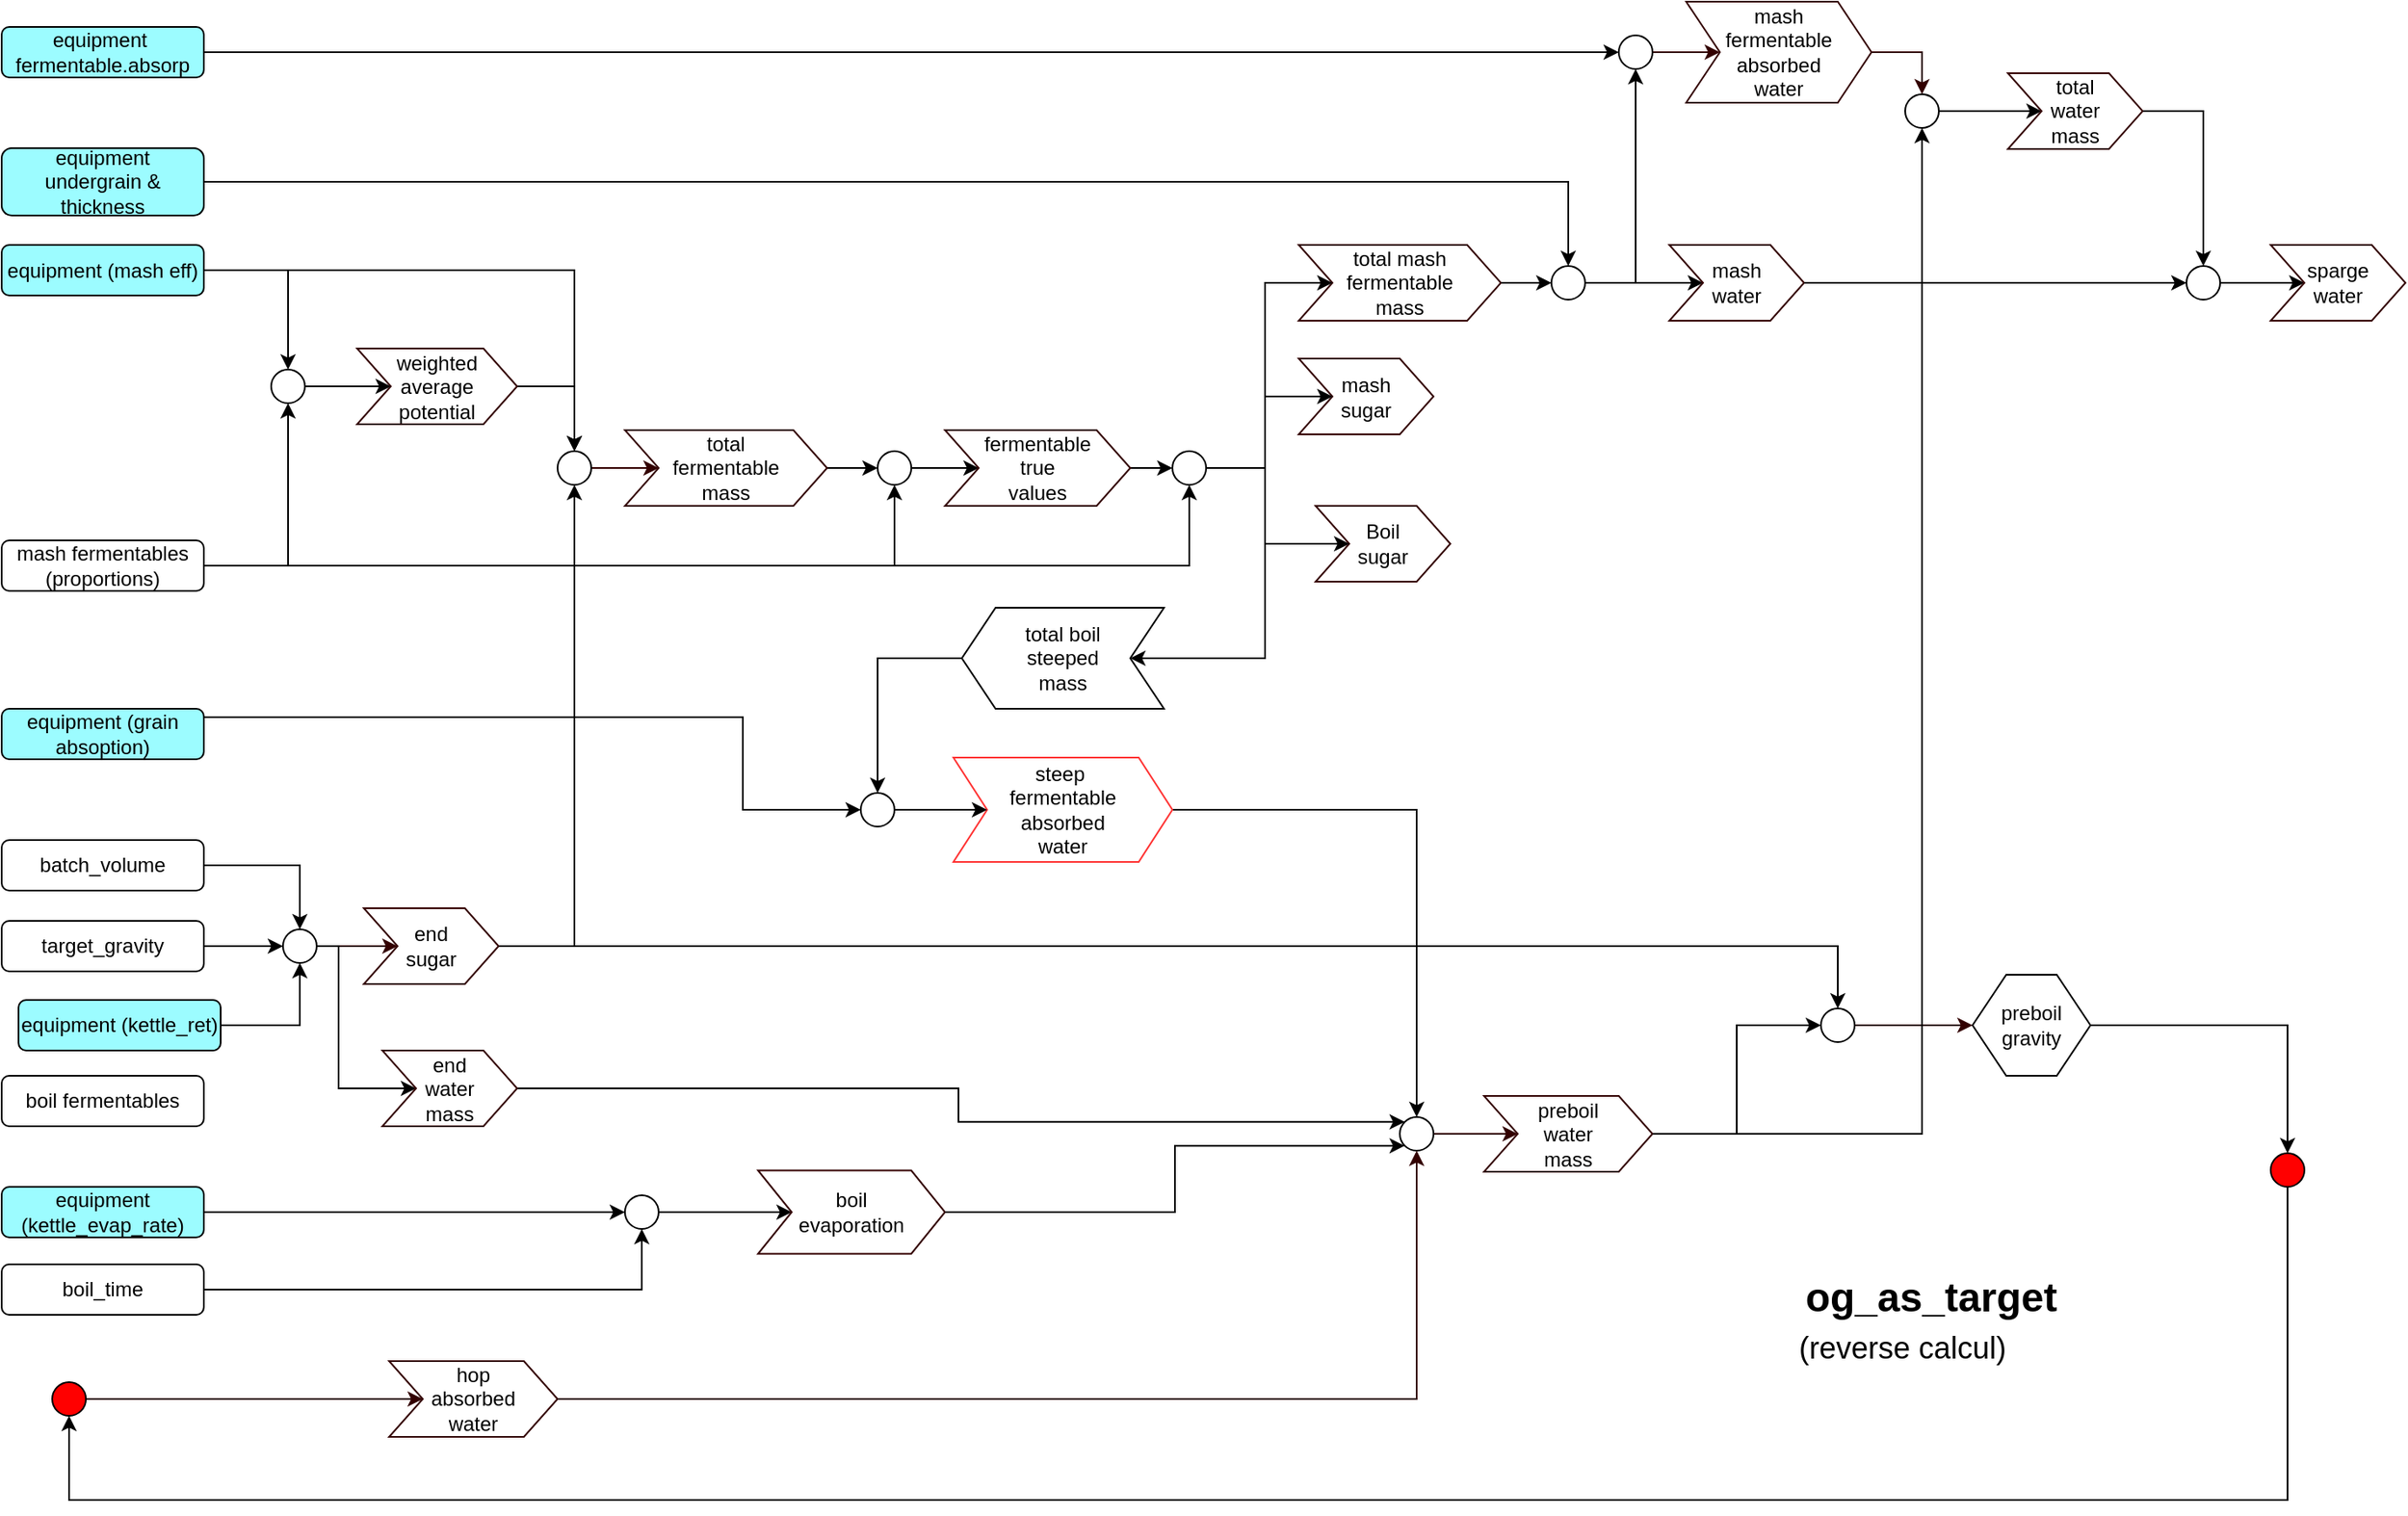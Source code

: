 <mxfile version="20.8.10" type="device"><diagram name="Page-1" id="UK92FLJM5E5KRSDCl4uf"><mxGraphModel dx="2440" dy="1409" grid="1" gridSize="10" guides="1" tooltips="1" connect="1" arrows="1" fold="1" page="1" pageScale="1" pageWidth="4681" pageHeight="3300" math="0" shadow="0"><root><mxCell id="0"/><mxCell id="1" parent="0"/><mxCell id="toqTpZiouw5fdcBFC_iM-20" style="edgeStyle=orthogonalEdgeStyle;rounded=0;orthogonalLoop=1;jettySize=auto;html=1;exitX=1;exitY=0.5;exitDx=0;exitDy=0;entryX=0.5;entryY=0;entryDx=0;entryDy=0;" parent="1" source="toqTpZiouw5fdcBFC_iM-5" target="toqTpZiouw5fdcBFC_iM-16" edge="1"><mxGeometry relative="1" as="geometry"/></mxCell><mxCell id="toqTpZiouw5fdcBFC_iM-5" value="batch_volume" style="rounded=1;whiteSpace=wrap;html=1;" parent="1" vertex="1"><mxGeometry x="19" y="558" width="120" height="30" as="geometry"/></mxCell><mxCell id="toqTpZiouw5fdcBFC_iM-18" style="edgeStyle=orthogonalEdgeStyle;rounded=0;orthogonalLoop=1;jettySize=auto;html=1;exitX=1;exitY=0.5;exitDx=0;exitDy=0;entryX=0;entryY=0.5;entryDx=0;entryDy=0;" parent="1" source="toqTpZiouw5fdcBFC_iM-6" target="toqTpZiouw5fdcBFC_iM-16" edge="1"><mxGeometry relative="1" as="geometry"><mxPoint x="209" y="233.952" as="targetPoint"/></mxGeometry></mxCell><mxCell id="toqTpZiouw5fdcBFC_iM-6" value="target_gravity" style="rounded=1;whiteSpace=wrap;html=1;" parent="1" vertex="1"><mxGeometry x="19" y="606" width="120" height="30" as="geometry"/></mxCell><mxCell id="toqTpZiouw5fdcBFC_iM-19" style="edgeStyle=orthogonalEdgeStyle;rounded=0;orthogonalLoop=1;jettySize=auto;html=1;exitX=1;exitY=0.5;exitDx=0;exitDy=0;entryX=0.5;entryY=1;entryDx=0;entryDy=0;" parent="1" source="toqTpZiouw5fdcBFC_iM-9" target="toqTpZiouw5fdcBFC_iM-16" edge="1"><mxGeometry relative="1" as="geometry"/></mxCell><mxCell id="toqTpZiouw5fdcBFC_iM-9" value="equipment (kettle_ret)" style="rounded=1;whiteSpace=wrap;html=1;fillColor=#9CFCFF;" parent="1" vertex="1"><mxGeometry x="29" y="653" width="120" height="30" as="geometry"/></mxCell><mxCell id="q1qbBVMWvFaWI6HLYUOO-2" style="edgeStyle=orthogonalEdgeStyle;rounded=0;orthogonalLoop=1;jettySize=auto;html=1;exitX=1;exitY=0.5;exitDx=0;exitDy=0;entryX=0;entryY=0.5;entryDx=0;entryDy=0;strokeColor=#330000;" parent="1" source="toqTpZiouw5fdcBFC_iM-16" target="q1qbBVMWvFaWI6HLYUOO-1" edge="1"><mxGeometry relative="1" as="geometry"/></mxCell><mxCell id="s1BNw1cGBa8xR3kwshVh-38" style="edgeStyle=orthogonalEdgeStyle;rounded=0;orthogonalLoop=1;jettySize=auto;html=1;exitX=1;exitY=0.5;exitDx=0;exitDy=0;entryX=0;entryY=0.5;entryDx=0;entryDy=0;" parent="1" source="toqTpZiouw5fdcBFC_iM-16" target="q1qbBVMWvFaWI6HLYUOO-35" edge="1"><mxGeometry relative="1" as="geometry"><Array as="points"><mxPoint x="219" y="621"/><mxPoint x="219" y="706"/></Array></mxGeometry></mxCell><mxCell id="toqTpZiouw5fdcBFC_iM-16" value="" style="ellipse;whiteSpace=wrap;html=1;aspect=fixed;" parent="1" vertex="1"><mxGeometry x="186" y="611" width="20" height="20" as="geometry"/></mxCell><mxCell id="toqTpZiouw5fdcBFC_iM-22" value="boil fermentables" style="rounded=1;whiteSpace=wrap;html=1;" parent="1" vertex="1"><mxGeometry x="19" y="698" width="120" height="30" as="geometry"/></mxCell><mxCell id="QM1eNNVwQcLmC7NoSYiG-15" style="edgeStyle=orthogonalEdgeStyle;rounded=0;orthogonalLoop=1;jettySize=auto;html=1;exitX=1;exitY=0.5;exitDx=0;exitDy=0;entryX=0.5;entryY=1;entryDx=0;entryDy=0;" edge="1" parent="1" source="toqTpZiouw5fdcBFC_iM-31" target="s1BNw1cGBa8xR3kwshVh-32"><mxGeometry relative="1" as="geometry"><mxPoint x="139" y="401" as="sourcePoint"/></mxGeometry></mxCell><mxCell id="QM1eNNVwQcLmC7NoSYiG-19" style="edgeStyle=orthogonalEdgeStyle;rounded=0;orthogonalLoop=1;jettySize=auto;html=1;exitX=1;exitY=0.5;exitDx=0;exitDy=0;entryX=0.5;entryY=1;entryDx=0;entryDy=0;" edge="1" parent="1" source="toqTpZiouw5fdcBFC_iM-31" target="QM1eNNVwQcLmC7NoSYiG-8"><mxGeometry relative="1" as="geometry"><mxPoint x="139" y="401" as="sourcePoint"/></mxGeometry></mxCell><mxCell id="QM1eNNVwQcLmC7NoSYiG-36" style="edgeStyle=orthogonalEdgeStyle;rounded=0;orthogonalLoop=1;jettySize=auto;html=1;exitX=1;exitY=0.5;exitDx=0;exitDy=0;entryX=0.5;entryY=1;entryDx=0;entryDy=0;" edge="1" parent="1" source="toqTpZiouw5fdcBFC_iM-31" target="toqTpZiouw5fdcBFC_iM-46"><mxGeometry relative="1" as="geometry"/></mxCell><mxCell id="toqTpZiouw5fdcBFC_iM-31" value="mash fermentables (proportions)" style="rounded=1;whiteSpace=wrap;html=1;" parent="1" vertex="1"><mxGeometry x="19" y="380" width="120" height="30" as="geometry"/></mxCell><mxCell id="QM1eNNVwQcLmC7NoSYiG-4" style="edgeStyle=orthogonalEdgeStyle;rounded=0;orthogonalLoop=1;jettySize=auto;html=1;exitX=1;exitY=0.5;exitDx=0;exitDy=0;entryX=0.5;entryY=0;entryDx=0;entryDy=0;" edge="1" parent="1" source="toqTpZiouw5fdcBFC_iM-32" target="s1BNw1cGBa8xR3kwshVh-32"><mxGeometry relative="1" as="geometry"/></mxCell><mxCell id="QM1eNNVwQcLmC7NoSYiG-5" style="edgeStyle=orthogonalEdgeStyle;rounded=0;orthogonalLoop=1;jettySize=auto;html=1;exitX=1;exitY=0.5;exitDx=0;exitDy=0;entryX=0.5;entryY=0;entryDx=0;entryDy=0;" edge="1" parent="1" source="toqTpZiouw5fdcBFC_iM-32" target="toqTpZiouw5fdcBFC_iM-33"><mxGeometry relative="1" as="geometry"/></mxCell><mxCell id="toqTpZiouw5fdcBFC_iM-32" value="equipment (mash eff)" style="rounded=1;whiteSpace=wrap;html=1;fillColor=#9CFCFF;" parent="1" vertex="1"><mxGeometry x="19" y="204.5" width="120" height="30" as="geometry"/></mxCell><mxCell id="q1qbBVMWvFaWI6HLYUOO-34" style="edgeStyle=orthogonalEdgeStyle;rounded=0;orthogonalLoop=1;jettySize=auto;html=1;exitX=1;exitY=0.5;exitDx=0;exitDy=0;entryX=0;entryY=0.5;entryDx=0;entryDy=0;strokeColor=#330000;" parent="1" source="toqTpZiouw5fdcBFC_iM-33" target="q1qbBVMWvFaWI6HLYUOO-33" edge="1"><mxGeometry relative="1" as="geometry"/></mxCell><mxCell id="toqTpZiouw5fdcBFC_iM-33" value="" style="ellipse;whiteSpace=wrap;html=1;aspect=fixed;" parent="1" vertex="1"><mxGeometry x="349" y="327" width="20" height="20" as="geometry"/></mxCell><mxCell id="QM1eNNVwQcLmC7NoSYiG-17" style="edgeStyle=orthogonalEdgeStyle;rounded=0;orthogonalLoop=1;jettySize=auto;html=1;exitX=1;exitY=0.5;exitDx=0;exitDy=0;entryX=0;entryY=0.5;entryDx=0;entryDy=0;" edge="1" parent="1" source="toqTpZiouw5fdcBFC_iM-46" target="q1qbBVMWvFaWI6HLYUOO-15"><mxGeometry relative="1" as="geometry"/></mxCell><mxCell id="toqTpZiouw5fdcBFC_iM-46" value="" style="ellipse;whiteSpace=wrap;html=1;aspect=fixed;" parent="1" vertex="1"><mxGeometry x="539" y="327" width="20" height="20" as="geometry"/></mxCell><mxCell id="QM1eNNVwQcLmC7NoSYiG-28" style="edgeStyle=orthogonalEdgeStyle;rounded=0;orthogonalLoop=1;jettySize=auto;html=1;exitX=1;exitY=0.5;exitDx=0;exitDy=0;entryX=0;entryY=0.5;entryDx=0;entryDy=0;" edge="1" parent="1" source="toqTpZiouw5fdcBFC_iM-55" target="toqTpZiouw5fdcBFC_iM-56"><mxGeometry relative="1" as="geometry"/></mxCell><mxCell id="toqTpZiouw5fdcBFC_iM-55" value="equipment&amp;nbsp;&lt;br&gt;fermentable.absorp&lt;br&gt;" style="rounded=1;whiteSpace=wrap;html=1;fillColor=#9CFCFF;" parent="1" vertex="1"><mxGeometry x="19" y="75" width="120" height="30" as="geometry"/></mxCell><mxCell id="q1qbBVMWvFaWI6HLYUOO-24" style="edgeStyle=orthogonalEdgeStyle;rounded=0;orthogonalLoop=1;jettySize=auto;html=1;exitX=1;exitY=0.5;exitDx=0;exitDy=0;entryX=0;entryY=0.5;entryDx=0;entryDy=0;strokeColor=#330000;" parent="1" source="toqTpZiouw5fdcBFC_iM-56" target="q1qbBVMWvFaWI6HLYUOO-22" edge="1"><mxGeometry relative="1" as="geometry"/></mxCell><mxCell id="toqTpZiouw5fdcBFC_iM-56" value="" style="ellipse;whiteSpace=wrap;html=1;aspect=fixed;" parent="1" vertex="1"><mxGeometry x="979" y="80" width="20" height="20" as="geometry"/></mxCell><mxCell id="toqTpZiouw5fdcBFC_iM-63" style="edgeStyle=orthogonalEdgeStyle;rounded=0;orthogonalLoop=1;jettySize=auto;html=1;exitX=1;exitY=0.5;exitDx=0;exitDy=0;entryX=0;entryY=0.5;entryDx=0;entryDy=0;" parent="1" source="toqTpZiouw5fdcBFC_iM-60" target="toqTpZiouw5fdcBFC_iM-62" edge="1"><mxGeometry relative="1" as="geometry"/></mxCell><mxCell id="toqTpZiouw5fdcBFC_iM-60" value="equipment (kettle_evap_rate)" style="rounded=1;whiteSpace=wrap;html=1;fillColor=#9CFCFF;" parent="1" vertex="1"><mxGeometry x="19" y="764" width="120" height="30" as="geometry"/></mxCell><mxCell id="toqTpZiouw5fdcBFC_iM-64" style="edgeStyle=orthogonalEdgeStyle;rounded=0;orthogonalLoop=1;jettySize=auto;html=1;exitX=1;exitY=0.5;exitDx=0;exitDy=0;entryX=0.5;entryY=1;entryDx=0;entryDy=0;" parent="1" source="toqTpZiouw5fdcBFC_iM-61" target="toqTpZiouw5fdcBFC_iM-62" edge="1"><mxGeometry relative="1" as="geometry"/></mxCell><mxCell id="toqTpZiouw5fdcBFC_iM-61" value="boil_time" style="rounded=1;whiteSpace=wrap;html=1;" parent="1" vertex="1"><mxGeometry x="19" y="810" width="120" height="30" as="geometry"/></mxCell><mxCell id="QM1eNNVwQcLmC7NoSYiG-57" style="edgeStyle=orthogonalEdgeStyle;rounded=0;orthogonalLoop=1;jettySize=auto;html=1;exitX=1;exitY=0.5;exitDx=0;exitDy=0;entryX=0;entryY=0.5;entryDx=0;entryDy=0;" edge="1" parent="1" source="toqTpZiouw5fdcBFC_iM-62" target="QM1eNNVwQcLmC7NoSYiG-56"><mxGeometry relative="1" as="geometry"/></mxCell><mxCell id="toqTpZiouw5fdcBFC_iM-62" value="" style="ellipse;whiteSpace=wrap;html=1;aspect=fixed;" parent="1" vertex="1"><mxGeometry x="389" y="769" width="20" height="20" as="geometry"/></mxCell><mxCell id="toqTpZiouw5fdcBFC_iM-73" style="edgeStyle=orthogonalEdgeStyle;rounded=0;orthogonalLoop=1;jettySize=auto;html=1;exitX=1;exitY=0.5;exitDx=0;exitDy=0;entryX=0;entryY=0.5;entryDx=0;entryDy=0;" parent="1" source="toqTpZiouw5fdcBFC_iM-68" target="q1qbBVMWvFaWI6HLYUOO-19" edge="1"><mxGeometry relative="1" as="geometry"><mxPoint x="1359" y="582.5" as="targetPoint"/></mxGeometry></mxCell><mxCell id="toqTpZiouw5fdcBFC_iM-68" value="" style="ellipse;whiteSpace=wrap;html=1;aspect=fixed;" parent="1" vertex="1"><mxGeometry x="1149" y="115" width="20" height="20" as="geometry"/></mxCell><mxCell id="s1BNw1cGBa8xR3kwshVh-17" value="" style="edgeStyle=orthogonalEdgeStyle;rounded=0;orthogonalLoop=1;jettySize=auto;html=1;" parent="1" source="toqTpZiouw5fdcBFC_iM-74" target="q1qbBVMWvFaWI6HLYUOO-21" edge="1"><mxGeometry relative="1" as="geometry"/></mxCell><mxCell id="toqTpZiouw5fdcBFC_iM-74" value="" style="ellipse;whiteSpace=wrap;html=1;aspect=fixed;" parent="1" vertex="1"><mxGeometry x="1316" y="217" width="20" height="20" as="geometry"/></mxCell><mxCell id="s1BNw1cGBa8xR3kwshVh-20" style="edgeStyle=orthogonalEdgeStyle;rounded=0;orthogonalLoop=1;jettySize=auto;html=1;exitX=1;exitY=0.5;exitDx=0;exitDy=0;entryX=0;entryY=0.5;entryDx=0;entryDy=0;" parent="1" source="Nu3i2_rFIeKhpyWqW1h5-1" target="q1qbBVMWvFaWI6HLYUOO-16" edge="1"><mxGeometry relative="1" as="geometry"/></mxCell><mxCell id="QM1eNNVwQcLmC7NoSYiG-68" style="edgeStyle=elbowEdgeStyle;rounded=0;orthogonalLoop=1;jettySize=auto;html=1;exitX=1;exitY=0.5;exitDx=0;exitDy=0;entryX=0.5;entryY=1;entryDx=0;entryDy=0;" edge="1" parent="1" source="Nu3i2_rFIeKhpyWqW1h5-1" target="toqTpZiouw5fdcBFC_iM-56"><mxGeometry relative="1" as="geometry"><Array as="points"><mxPoint x="989" y="160"/></Array></mxGeometry></mxCell><mxCell id="Nu3i2_rFIeKhpyWqW1h5-1" value="" style="ellipse;whiteSpace=wrap;html=1;aspect=fixed;" parent="1" vertex="1"><mxGeometry x="939" y="217" width="20" height="20" as="geometry"/></mxCell><mxCell id="Nu3i2_rFIeKhpyWqW1h5-10" style="edgeStyle=orthogonalEdgeStyle;rounded=0;orthogonalLoop=1;jettySize=auto;html=1;exitX=1;exitY=0.5;exitDx=0;exitDy=0;entryX=0.5;entryY=0;entryDx=0;entryDy=0;" parent="1" source="Nu3i2_rFIeKhpyWqW1h5-4" target="Nu3i2_rFIeKhpyWqW1h5-1" edge="1"><mxGeometry relative="1" as="geometry"><Array as="points"><mxPoint x="949" y="167"/></Array></mxGeometry></mxCell><mxCell id="Nu3i2_rFIeKhpyWqW1h5-4" value="equipment&lt;br&gt;undergrain &amp;amp; thickness" style="rounded=1;whiteSpace=wrap;html=1;fillColor=#9CFCFF;" parent="1" vertex="1"><mxGeometry x="19" y="147" width="120" height="40" as="geometry"/></mxCell><mxCell id="q1qbBVMWvFaWI6HLYUOO-44" style="edgeStyle=orthogonalEdgeStyle;rounded=0;orthogonalLoop=1;jettySize=auto;html=1;exitX=1;exitY=0.5;exitDx=0;exitDy=0;entryX=0;entryY=0.5;entryDx=0;entryDy=0;strokeColor=#330000;" parent="1" source="Nu3i2_rFIeKhpyWqW1h5-23" target="q1qbBVMWvFaWI6HLYUOO-43" edge="1"><mxGeometry relative="1" as="geometry"/></mxCell><mxCell id="Nu3i2_rFIeKhpyWqW1h5-23" value="" style="ellipse;whiteSpace=wrap;html=1;aspect=fixed;" parent="1" vertex="1"><mxGeometry x="849" y="722.5" width="20" height="20" as="geometry"/></mxCell><mxCell id="-zxuneQKlaCuid92PYee-1" value="&lt;font style=&quot;font-size: 24px;&quot;&gt;&lt;b&gt;og_as_target&lt;/b&gt;&lt;/font&gt;" style="text;html=1;align=center;verticalAlign=middle;resizable=0;points=[];autosize=1;strokeColor=none;fillColor=none;" parent="1" vertex="1"><mxGeometry x="1079" y="810" width="170" height="40" as="geometry"/></mxCell><mxCell id="94VZ8IX77C2veFTwHes7-1" value="(reverse calcul)" style="text;html=1;align=center;verticalAlign=middle;resizable=0;points=[];autosize=1;strokeColor=none;fillColor=none;fontSize=18;" parent="1" vertex="1"><mxGeometry x="1072" y="840" width="150" height="40" as="geometry"/></mxCell><mxCell id="QM1eNNVwQcLmC7NoSYiG-61" style="edgeStyle=elbowEdgeStyle;rounded=0;orthogonalLoop=1;jettySize=auto;html=1;exitX=1;exitY=0.5;exitDx=0;exitDy=0;entryX=0.5;entryY=0;entryDx=0;entryDy=0;" edge="1" parent="1" source="l-sXHI29ItyVxgs0cerh-1" target="q1qbBVMWvFaWI6HLYUOO-29"><mxGeometry relative="1" as="geometry"><Array as="points"><mxPoint x="1376" y="690"/></Array></mxGeometry></mxCell><mxCell id="l-sXHI29ItyVxgs0cerh-1" value="preboil&lt;br&gt;gravity" style="shape=hexagon;perimeter=hexagonPerimeter2;whiteSpace=wrap;html=1;fixedSize=1;" parent="1" vertex="1"><mxGeometry x="1189" y="638" width="70" height="60" as="geometry"/></mxCell><mxCell id="l-sXHI29ItyVxgs0cerh-5" style="edgeStyle=orthogonalEdgeStyle;rounded=0;orthogonalLoop=1;jettySize=auto;html=1;entryX=0;entryY=0.5;entryDx=0;entryDy=0;strokeColor=#330000;fillColor=#F0225F;" parent="1" source="l-sXHI29ItyVxgs0cerh-3" target="l-sXHI29ItyVxgs0cerh-1" edge="1"><mxGeometry relative="1" as="geometry"/></mxCell><mxCell id="l-sXHI29ItyVxgs0cerh-3" value="" style="ellipse;whiteSpace=wrap;html=1;aspect=fixed;" parent="1" vertex="1"><mxGeometry x="1099" y="658" width="20" height="20" as="geometry"/></mxCell><mxCell id="q1qbBVMWvFaWI6HLYUOO-27" style="edgeStyle=orthogonalEdgeStyle;rounded=0;orthogonalLoop=1;jettySize=auto;html=1;exitX=1;exitY=0.5;exitDx=0;exitDy=0;entryX=0;entryY=0.5;entryDx=0;entryDy=0;strokeColor=#330000;" parent="1" source="lPr3quHn9LsyGg5I-fWV-1" target="q1qbBVMWvFaWI6HLYUOO-26" edge="1"><mxGeometry relative="1" as="geometry"/></mxCell><mxCell id="lPr3quHn9LsyGg5I-fWV-1" value="" style="ellipse;whiteSpace=wrap;html=1;aspect=fixed;fillColor=#FF0000;" parent="1" vertex="1"><mxGeometry x="49" y="880" width="20" height="20" as="geometry"/></mxCell><mxCell id="s1BNw1cGBa8xR3kwshVh-24" style="edgeStyle=orthogonalEdgeStyle;rounded=0;orthogonalLoop=1;jettySize=auto;html=1;exitX=1;exitY=0.5;exitDx=0;exitDy=0;entryX=0.5;entryY=1;entryDx=0;entryDy=0;" parent="1" source="q1qbBVMWvFaWI6HLYUOO-1" target="toqTpZiouw5fdcBFC_iM-33" edge="1"><mxGeometry relative="1" as="geometry"/></mxCell><mxCell id="s1BNw1cGBa8xR3kwshVh-37" style="edgeStyle=orthogonalEdgeStyle;rounded=0;orthogonalLoop=1;jettySize=auto;html=1;exitX=1;exitY=0.5;exitDx=0;exitDy=0;entryX=0.5;entryY=0;entryDx=0;entryDy=0;" parent="1" source="q1qbBVMWvFaWI6HLYUOO-1" target="l-sXHI29ItyVxgs0cerh-3" edge="1"><mxGeometry relative="1" as="geometry"/></mxCell><mxCell id="q1qbBVMWvFaWI6HLYUOO-1" value="end&lt;br&gt;sugar" style="shape=step;perimeter=stepPerimeter;whiteSpace=wrap;html=1;fixedSize=1;strokeColor=#330000;fillColor=#FFFFFF;" parent="1" vertex="1"><mxGeometry x="234" y="598.5" width="80" height="45" as="geometry"/></mxCell><mxCell id="s1BNw1cGBa8xR3kwshVh-4" style="edgeStyle=orthogonalEdgeStyle;rounded=0;orthogonalLoop=1;jettySize=auto;html=1;exitX=1;exitY=0.5;exitDx=0;exitDy=0;entryX=0;entryY=0.5;entryDx=0;entryDy=0;" parent="1" source="q1qbBVMWvFaWI6HLYUOO-9" target="Nu3i2_rFIeKhpyWqW1h5-1" edge="1"><mxGeometry relative="1" as="geometry"/></mxCell><mxCell id="q1qbBVMWvFaWI6HLYUOO-9" value="total mash&lt;br&gt;fermentable&lt;br&gt;mass" style="shape=step;perimeter=stepPerimeter;whiteSpace=wrap;html=1;fixedSize=1;strokeColor=#330000;fillColor=#FFFFFF;" parent="1" vertex="1"><mxGeometry x="789" y="204.5" width="120" height="45" as="geometry"/></mxCell><mxCell id="QM1eNNVwQcLmC7NoSYiG-13" style="edgeStyle=orthogonalEdgeStyle;rounded=0;orthogonalLoop=1;jettySize=auto;html=1;exitX=1;exitY=0.5;exitDx=0;exitDy=0;entryX=0.5;entryY=0;entryDx=0;entryDy=0;" edge="1" parent="1" source="q1qbBVMWvFaWI6HLYUOO-12" target="toqTpZiouw5fdcBFC_iM-33"><mxGeometry relative="1" as="geometry"/></mxCell><mxCell id="q1qbBVMWvFaWI6HLYUOO-12" value="weighted&lt;br&gt;average&lt;br&gt;potential&lt;br&gt;" style="shape=step;perimeter=stepPerimeter;whiteSpace=wrap;html=1;fixedSize=1;strokeColor=#330000;fillColor=#FFFFFF;" parent="1" vertex="1"><mxGeometry x="230" y="266" width="95" height="45" as="geometry"/></mxCell><mxCell id="QM1eNNVwQcLmC7NoSYiG-18" style="edgeStyle=orthogonalEdgeStyle;rounded=0;orthogonalLoop=1;jettySize=auto;html=1;exitX=1;exitY=0.5;exitDx=0;exitDy=0;entryX=0;entryY=0.5;entryDx=0;entryDy=0;" edge="1" parent="1" source="q1qbBVMWvFaWI6HLYUOO-15" target="QM1eNNVwQcLmC7NoSYiG-8"><mxGeometry relative="1" as="geometry"/></mxCell><mxCell id="q1qbBVMWvFaWI6HLYUOO-15" value="fermentable&lt;br&gt;true&lt;br&gt;values" style="shape=step;perimeter=stepPerimeter;whiteSpace=wrap;html=1;fixedSize=1;strokeColor=#330000;fillColor=#FFFFFF;" parent="1" vertex="1"><mxGeometry x="579" y="314.5" width="110" height="45" as="geometry"/></mxCell><mxCell id="QM1eNNVwQcLmC7NoSYiG-30" style="edgeStyle=orthogonalEdgeStyle;rounded=0;orthogonalLoop=1;jettySize=auto;html=1;exitX=1;exitY=0.5;exitDx=0;exitDy=0;entryX=0;entryY=0.5;entryDx=0;entryDy=0;" edge="1" parent="1" source="q1qbBVMWvFaWI6HLYUOO-16" target="toqTpZiouw5fdcBFC_iM-74"><mxGeometry relative="1" as="geometry"/></mxCell><mxCell id="q1qbBVMWvFaWI6HLYUOO-16" value="mash&lt;br&gt;water" style="shape=step;perimeter=stepPerimeter;whiteSpace=wrap;html=1;fixedSize=1;strokeColor=#330000;fillColor=#FFFFFF;" parent="1" vertex="1"><mxGeometry x="1009" y="204.5" width="80" height="45" as="geometry"/></mxCell><mxCell id="q1qbBVMWvFaWI6HLYUOO-21" value="sparge&lt;br&gt;water" style="shape=step;perimeter=stepPerimeter;whiteSpace=wrap;html=1;fixedSize=1;strokeColor=#330000;fillColor=#FFFFFF;" parent="1" vertex="1"><mxGeometry x="1366" y="204.5" width="80" height="45" as="geometry"/></mxCell><mxCell id="q1qbBVMWvFaWI6HLYUOO-25" style="edgeStyle=orthogonalEdgeStyle;rounded=0;orthogonalLoop=1;jettySize=auto;html=1;exitX=1;exitY=0.5;exitDx=0;exitDy=0;entryX=0.5;entryY=0;entryDx=0;entryDy=0;strokeColor=#330000;" parent="1" source="q1qbBVMWvFaWI6HLYUOO-22" target="toqTpZiouw5fdcBFC_iM-68" edge="1"><mxGeometry relative="1" as="geometry"/></mxCell><mxCell id="q1qbBVMWvFaWI6HLYUOO-22" value="mash&lt;br&gt;fermentable&lt;br&gt;absorbed&lt;br&gt;water" style="shape=step;perimeter=stepPerimeter;whiteSpace=wrap;html=1;fixedSize=1;strokeColor=#330000;fillColor=#FFFFFF;" parent="1" vertex="1"><mxGeometry x="1019" y="60" width="110" height="60" as="geometry"/></mxCell><mxCell id="q1qbBVMWvFaWI6HLYUOO-38" style="edgeStyle=orthogonalEdgeStyle;rounded=0;orthogonalLoop=1;jettySize=auto;html=1;exitX=1;exitY=0.5;exitDx=0;exitDy=0;entryX=0.5;entryY=1;entryDx=0;entryDy=0;strokeColor=#330000;" parent="1" source="q1qbBVMWvFaWI6HLYUOO-26" target="Nu3i2_rFIeKhpyWqW1h5-23" edge="1"><mxGeometry relative="1" as="geometry"/></mxCell><mxCell id="q1qbBVMWvFaWI6HLYUOO-26" value="hop&lt;br&gt;absorbed&lt;br&gt;water" style="shape=step;perimeter=stepPerimeter;whiteSpace=wrap;html=1;fixedSize=1;strokeColor=#330000;fillColor=#FFFFFF;" parent="1" vertex="1"><mxGeometry x="249" y="867.5" width="100" height="45" as="geometry"/></mxCell><mxCell id="QM1eNNVwQcLmC7NoSYiG-69" style="edgeStyle=elbowEdgeStyle;rounded=0;orthogonalLoop=1;jettySize=auto;html=1;exitX=0.5;exitY=1;exitDx=0;exitDy=0;entryX=0.5;entryY=1;entryDx=0;entryDy=0;" edge="1" parent="1" source="q1qbBVMWvFaWI6HLYUOO-29" target="lPr3quHn9LsyGg5I-fWV-1"><mxGeometry relative="1" as="geometry"><Array as="points"><mxPoint x="719" y="950"/></Array></mxGeometry></mxCell><mxCell id="q1qbBVMWvFaWI6HLYUOO-29" value="" style="ellipse;whiteSpace=wrap;html=1;aspect=fixed;fillColor=#FF0000;" parent="1" vertex="1"><mxGeometry x="1366" y="744" width="20" height="20" as="geometry"/></mxCell><mxCell id="QM1eNNVwQcLmC7NoSYiG-16" style="edgeStyle=orthogonalEdgeStyle;rounded=0;orthogonalLoop=1;jettySize=auto;html=1;exitX=1;exitY=0.5;exitDx=0;exitDy=0;entryX=0;entryY=0.5;entryDx=0;entryDy=0;" edge="1" parent="1" source="q1qbBVMWvFaWI6HLYUOO-33" target="toqTpZiouw5fdcBFC_iM-46"><mxGeometry relative="1" as="geometry"/></mxCell><mxCell id="q1qbBVMWvFaWI6HLYUOO-33" value="total&lt;br&gt;fermentable&lt;br&gt;mass" style="shape=step;perimeter=stepPerimeter;whiteSpace=wrap;html=1;fixedSize=1;strokeColor=#330000;fillColor=#FFFFFF;" parent="1" vertex="1"><mxGeometry x="389" y="314.5" width="120" height="45" as="geometry"/></mxCell><mxCell id="QM1eNNVwQcLmC7NoSYiG-58" style="edgeStyle=orthogonalEdgeStyle;rounded=0;orthogonalLoop=1;jettySize=auto;html=1;exitX=1;exitY=0.5;exitDx=0;exitDy=0;entryX=0;entryY=0;entryDx=0;entryDy=0;" edge="1" parent="1" source="q1qbBVMWvFaWI6HLYUOO-35" target="Nu3i2_rFIeKhpyWqW1h5-23"><mxGeometry relative="1" as="geometry"/></mxCell><mxCell id="q1qbBVMWvFaWI6HLYUOO-35" value="end&lt;br&gt;water&lt;br&gt;mass" style="shape=step;perimeter=stepPerimeter;whiteSpace=wrap;html=1;fixedSize=1;strokeColor=#330000;fillColor=#FFFFFF;" parent="1" vertex="1"><mxGeometry x="245" y="683" width="80" height="45" as="geometry"/></mxCell><mxCell id="QM1eNNVwQcLmC7NoSYiG-32" style="edgeStyle=orthogonalEdgeStyle;rounded=0;orthogonalLoop=1;jettySize=auto;html=1;exitX=1;exitY=0.5;exitDx=0;exitDy=0;entryX=0;entryY=0.5;entryDx=0;entryDy=0;" edge="1" parent="1" source="q1qbBVMWvFaWI6HLYUOO-43" target="l-sXHI29ItyVxgs0cerh-3"><mxGeometry relative="1" as="geometry"/></mxCell><mxCell id="QM1eNNVwQcLmC7NoSYiG-33" style="edgeStyle=orthogonalEdgeStyle;rounded=0;orthogonalLoop=1;jettySize=auto;html=1;exitX=1;exitY=0.5;exitDx=0;exitDy=0;entryX=0.5;entryY=1;entryDx=0;entryDy=0;" edge="1" parent="1" source="q1qbBVMWvFaWI6HLYUOO-43" target="toqTpZiouw5fdcBFC_iM-68"><mxGeometry relative="1" as="geometry"/></mxCell><mxCell id="q1qbBVMWvFaWI6HLYUOO-43" value="preboil&lt;br&gt;water&lt;br&gt;mass" style="shape=step;perimeter=stepPerimeter;whiteSpace=wrap;html=1;fixedSize=1;strokeColor=#330000;fillColor=#FFFFFF;" parent="1" vertex="1"><mxGeometry x="899" y="710" width="100" height="45" as="geometry"/></mxCell><mxCell id="QM1eNNVwQcLmC7NoSYiG-29" style="edgeStyle=orthogonalEdgeStyle;rounded=0;orthogonalLoop=1;jettySize=auto;html=1;exitX=1;exitY=0.5;exitDx=0;exitDy=0;entryX=0.5;entryY=0;entryDx=0;entryDy=0;" edge="1" parent="1" source="q1qbBVMWvFaWI6HLYUOO-19" target="toqTpZiouw5fdcBFC_iM-74"><mxGeometry relative="1" as="geometry"/></mxCell><mxCell id="q1qbBVMWvFaWI6HLYUOO-19" value="total&lt;br&gt;water&lt;br&gt;mass" style="shape=step;perimeter=stepPerimeter;whiteSpace=wrap;html=1;fixedSize=1;strokeColor=#330000;fillColor=#FFFFFF;" parent="1" vertex="1"><mxGeometry x="1210" y="102.5" width="80" height="45" as="geometry"/></mxCell><mxCell id="s1BNw1cGBa8xR3kwshVh-33" style="edgeStyle=orthogonalEdgeStyle;rounded=0;orthogonalLoop=1;jettySize=auto;html=1;exitX=1;exitY=0.5;exitDx=0;exitDy=0;entryX=0;entryY=0.5;entryDx=0;entryDy=0;" parent="1" source="s1BNw1cGBa8xR3kwshVh-32" target="q1qbBVMWvFaWI6HLYUOO-12" edge="1"><mxGeometry relative="1" as="geometry"/></mxCell><mxCell id="s1BNw1cGBa8xR3kwshVh-32" value="" style="ellipse;whiteSpace=wrap;html=1;aspect=fixed;" parent="1" vertex="1"><mxGeometry x="179" y="278.5" width="20" height="20" as="geometry"/></mxCell><mxCell id="QM1eNNVwQcLmC7NoSYiG-1" value="Boil&lt;br&gt;sugar" style="shape=step;perimeter=stepPerimeter;whiteSpace=wrap;html=1;fixedSize=1;strokeColor=#330000;fillColor=#FFFFFF;" vertex="1" parent="1"><mxGeometry x="799" y="359.5" width="80" height="45" as="geometry"/></mxCell><mxCell id="QM1eNNVwQcLmC7NoSYiG-7" value="mash&lt;br&gt;sugar" style="shape=step;perimeter=stepPerimeter;whiteSpace=wrap;html=1;fixedSize=1;strokeColor=#330000;fillColor=#FFFFFF;" vertex="1" parent="1"><mxGeometry x="789" y="272" width="80" height="45" as="geometry"/></mxCell><mxCell id="QM1eNNVwQcLmC7NoSYiG-50" style="edgeStyle=orthogonalEdgeStyle;rounded=0;orthogonalLoop=1;jettySize=auto;html=1;exitX=1;exitY=0.5;exitDx=0;exitDy=0;entryX=1;entryY=0.5;entryDx=0;entryDy=0;" edge="1" parent="1" source="QM1eNNVwQcLmC7NoSYiG-8" target="QM1eNNVwQcLmC7NoSYiG-48"><mxGeometry relative="1" as="geometry"><Array as="points"><mxPoint x="769" y="337"/><mxPoint x="769" y="450"/></Array></mxGeometry></mxCell><mxCell id="QM1eNNVwQcLmC7NoSYiG-62" style="edgeStyle=elbowEdgeStyle;rounded=0;orthogonalLoop=1;jettySize=auto;html=1;exitX=1;exitY=0.5;exitDx=0;exitDy=0;entryX=0;entryY=0.5;entryDx=0;entryDy=0;" edge="1" parent="1" source="QM1eNNVwQcLmC7NoSYiG-8" target="q1qbBVMWvFaWI6HLYUOO-9"><mxGeometry relative="1" as="geometry"><Array as="points"><mxPoint x="769" y="290"/></Array></mxGeometry></mxCell><mxCell id="QM1eNNVwQcLmC7NoSYiG-63" style="edgeStyle=elbowEdgeStyle;rounded=0;orthogonalLoop=1;jettySize=auto;html=1;exitX=1;exitY=0.5;exitDx=0;exitDy=0;entryX=0;entryY=0.5;entryDx=0;entryDy=0;" edge="1" parent="1" source="QM1eNNVwQcLmC7NoSYiG-8" target="QM1eNNVwQcLmC7NoSYiG-7"><mxGeometry relative="1" as="geometry"><Array as="points"><mxPoint x="769" y="320"/></Array></mxGeometry></mxCell><mxCell id="QM1eNNVwQcLmC7NoSYiG-64" style="edgeStyle=elbowEdgeStyle;rounded=0;orthogonalLoop=1;jettySize=auto;html=1;exitX=1;exitY=0.5;exitDx=0;exitDy=0;entryX=0;entryY=0.5;entryDx=0;entryDy=0;" edge="1" parent="1" source="QM1eNNVwQcLmC7NoSYiG-8" target="QM1eNNVwQcLmC7NoSYiG-1"><mxGeometry relative="1" as="geometry"><Array as="points"><mxPoint x="769" y="360"/></Array></mxGeometry></mxCell><mxCell id="QM1eNNVwQcLmC7NoSYiG-8" value="" style="ellipse;whiteSpace=wrap;html=1;aspect=fixed;" vertex="1" parent="1"><mxGeometry x="714" y="327" width="20" height="20" as="geometry"/></mxCell><mxCell id="QM1eNNVwQcLmC7NoSYiG-55" style="edgeStyle=orthogonalEdgeStyle;rounded=0;orthogonalLoop=1;jettySize=auto;html=1;exitX=1;exitY=0.5;exitDx=0;exitDy=0;entryX=0.5;entryY=0;entryDx=0;entryDy=0;" edge="1" parent="1" source="QM1eNNVwQcLmC7NoSYiG-37" target="Nu3i2_rFIeKhpyWqW1h5-23"><mxGeometry relative="1" as="geometry"><mxPoint x="809" y="690" as="targetPoint"/></mxGeometry></mxCell><mxCell id="QM1eNNVwQcLmC7NoSYiG-37" value="steep&amp;nbsp;&lt;br&gt;fermentable&lt;br&gt;absorbed&lt;br&gt;water" style="shape=step;perimeter=stepPerimeter;whiteSpace=wrap;html=1;fixedSize=1;strokeColor=#FF3333;fillColor=#FFFFFF;" vertex="1" parent="1"><mxGeometry x="584" y="509" width="130" height="62" as="geometry"/></mxCell><mxCell id="QM1eNNVwQcLmC7NoSYiG-47" style="edgeStyle=orthogonalEdgeStyle;rounded=0;orthogonalLoop=1;jettySize=auto;html=1;exitX=1;exitY=0.5;exitDx=0;exitDy=0;entryX=0;entryY=0.5;entryDx=0;entryDy=0;" edge="1" parent="1" source="QM1eNNVwQcLmC7NoSYiG-38" target="QM1eNNVwQcLmC7NoSYiG-37"><mxGeometry relative="1" as="geometry"/></mxCell><mxCell id="QM1eNNVwQcLmC7NoSYiG-38" value="" style="ellipse;whiteSpace=wrap;html=1;aspect=fixed;" vertex="1" parent="1"><mxGeometry x="529" y="530" width="20" height="20" as="geometry"/></mxCell><mxCell id="QM1eNNVwQcLmC7NoSYiG-49" style="edgeStyle=orthogonalEdgeStyle;rounded=0;orthogonalLoop=1;jettySize=auto;html=1;exitX=0;exitY=0.5;exitDx=0;exitDy=0;entryX=0.5;entryY=0;entryDx=0;entryDy=0;" edge="1" parent="1" source="QM1eNNVwQcLmC7NoSYiG-48" target="QM1eNNVwQcLmC7NoSYiG-38"><mxGeometry relative="1" as="geometry"/></mxCell><mxCell id="QM1eNNVwQcLmC7NoSYiG-48" value="total boil&lt;br&gt;steeped&lt;br&gt;mass" style="shape=step;perimeter=stepPerimeter;whiteSpace=wrap;html=1;fixedSize=1;flipH=1;" vertex="1" parent="1"><mxGeometry x="589" y="420" width="120" height="60" as="geometry"/></mxCell><mxCell id="QM1eNNVwQcLmC7NoSYiG-54" style="edgeStyle=orthogonalEdgeStyle;rounded=0;orthogonalLoop=1;jettySize=auto;html=1;exitX=1;exitY=0.5;exitDx=0;exitDy=0;entryX=0;entryY=0.5;entryDx=0;entryDy=0;" edge="1" parent="1" source="QM1eNNVwQcLmC7NoSYiG-53" target="QM1eNNVwQcLmC7NoSYiG-38"><mxGeometry relative="1" as="geometry"><Array as="points"><mxPoint x="459" y="485"/><mxPoint x="459" y="540"/></Array></mxGeometry></mxCell><mxCell id="QM1eNNVwQcLmC7NoSYiG-53" value="equipment (grain absoption)" style="rounded=1;whiteSpace=wrap;html=1;fillColor=#9CFCFF;" vertex="1" parent="1"><mxGeometry x="19" y="480" width="120" height="30" as="geometry"/></mxCell><mxCell id="QM1eNNVwQcLmC7NoSYiG-60" style="edgeStyle=elbowEdgeStyle;rounded=0;orthogonalLoop=1;jettySize=auto;html=1;exitX=1;exitY=0.5;exitDx=0;exitDy=0;entryX=0;entryY=1;entryDx=0;entryDy=0;" edge="1" parent="1" source="QM1eNNVwQcLmC7NoSYiG-56" target="Nu3i2_rFIeKhpyWqW1h5-23"><mxGeometry relative="1" as="geometry"/></mxCell><mxCell id="QM1eNNVwQcLmC7NoSYiG-56" value="boil &lt;br&gt;evaporation" style="shape=step;perimeter=stepPerimeter;whiteSpace=wrap;html=1;fixedSize=1;strokeColor=#330000;fillColor=#FFFFFF;" vertex="1" parent="1"><mxGeometry x="468" y="754.25" width="111" height="49.5" as="geometry"/></mxCell></root></mxGraphModel></diagram></mxfile>